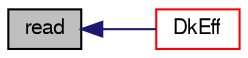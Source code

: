 digraph "read"
{
  bgcolor="transparent";
  edge [fontname="FreeSans",fontsize="10",labelfontname="FreeSans",labelfontsize="10"];
  node [fontname="FreeSans",fontsize="10",shape=record];
  rankdir="LR";
  Node1111 [label="read",height=0.2,width=0.4,color="black", fillcolor="grey75", style="filled", fontcolor="black"];
  Node1111 -> Node1112 [dir="back",color="midnightblue",fontsize="10",style="solid",fontname="FreeSans"];
  Node1112 [label="DkEff",height=0.2,width=0.4,color="red",URL="$a30630.html#a1faa4b448524c4de622637dc51aa4a30",tooltip="Return the effective diffusivity for k. "];
}

